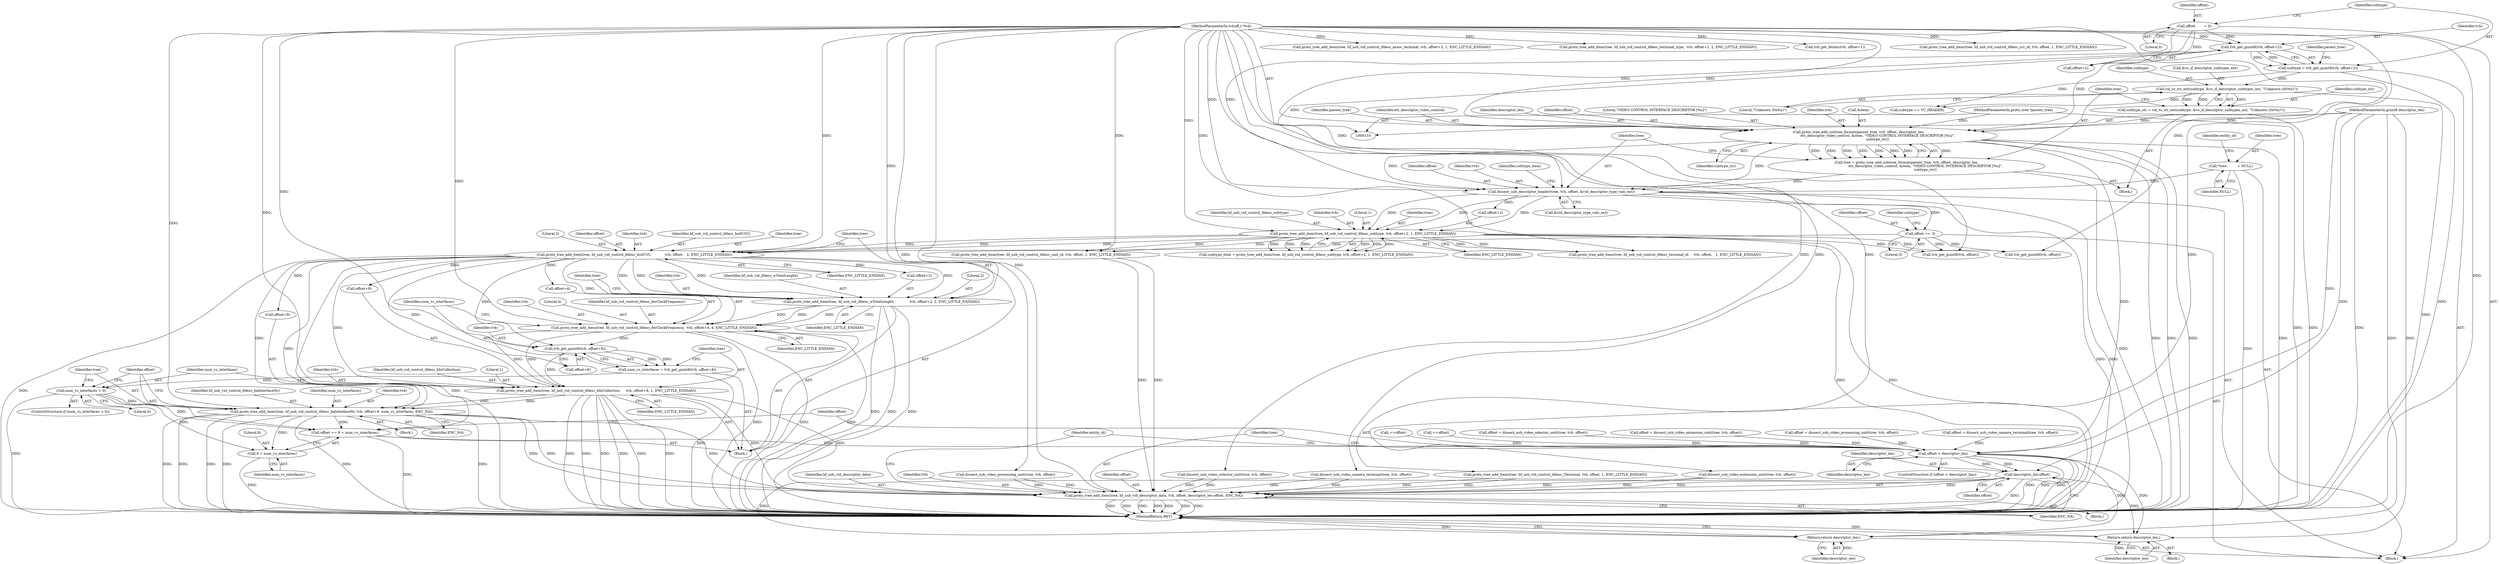 digraph "0_wireshark_2cb5985bf47bdc8bea78d28483ed224abdd33dc6_2@pointer" {
"1000213" [label="(Call,proto_tree_add_item(tree, hf_usb_vid_ifdesc_wTotalLength,              tvb, offset+2, 2, ENC_LITTLE_ENDIAN))"];
"1000206" [label="(Call,proto_tree_add_item(tree, hf_usb_vid_control_ifdesc_bcdUVC,            tvb, offset,   2, ENC_LITTLE_ENDIAN))"];
"1000188" [label="(Call,proto_tree_add_item(tree, hf_usb_vid_control_ifdesc_subtype, tvb, offset+2, 1, ENC_LITTLE_ENDIAN))"];
"1000180" [label="(Call,dissect_usb_descriptor_header(tree, tvb, offset, &vid_descriptor_type_vals_ext))"];
"1000168" [label="(Call,tree = proto_tree_add_subtree_format(parent_tree, tvb, offset, descriptor_len,\n                                   ett_descriptor_video_control, &item, \"VIDEO CONTROL INTERFACE DESCRIPTOR [%s]\",\n                                   subtype_str))"];
"1000170" [label="(Call,proto_tree_add_subtree_format(parent_tree, tvb, offset, descriptor_len,\n                                   ett_descriptor_video_control, &item, \"VIDEO CONTROL INTERFACE DESCRIPTOR [%s]\",\n                                   subtype_str))"];
"1000111" [label="(MethodParameterIn,proto_tree *parent_tree)"];
"1000152" [label="(Call,tvb_get_guint8(tvb, offset+2))"];
"1000112" [label="(MethodParameterIn,tvbuff_t *tvb)"];
"1000146" [label="(Call,offset        = 0)"];
"1000113" [label="(MethodParameterIn,guint8 descriptor_len)"];
"1000161" [label="(Call,subtype_str = val_to_str_ext(subtype, &vc_if_descriptor_subtypes_ext, \"Unknown (0x%x)\"))"];
"1000163" [label="(Call,val_to_str_ext(subtype, &vc_if_descriptor_subtypes_ext, \"Unknown (0x%x)\"))"];
"1000150" [label="(Call,subtype = tvb_get_guint8(tvb, offset+2))"];
"1000134" [label="(Call,*tree          = NULL)"];
"1000197" [label="(Call,offset += 3)"];
"1000222" [label="(Call,proto_tree_add_item(tree, hf_usb_vid_control_ifdesc_dwClockFrequency,  tvb, offset+4, 4, ENC_LITTLE_ENDIAN))"];
"1000233" [label="(Call,tvb_get_guint8(tvb, offset+8))"];
"1000231" [label="(Call,num_vs_interfaces = tvb_get_guint8(tvb, offset+8))"];
"1000248" [label="(Call,num_vs_interfaces > 0)"];
"1000252" [label="(Call,proto_tree_add_item(tree, hf_usb_vid_control_ifdesc_baInterfaceNr, tvb, offset+9, num_vs_interfaces, ENC_NA))"];
"1000261" [label="(Call,offset += 9 + num_vs_interfaces)"];
"1000438" [label="(Call,offset < descriptor_len)"];
"1000447" [label="(Call,descriptor_len-offset)"];
"1000442" [label="(Call,proto_tree_add_item(tree, hf_usb_vid_descriptor_data, tvb, offset, descriptor_len-offset, ENC_NA))"];
"1000513" [label="(Return,return descriptor_len;)"];
"1000554" [label="(Return,return descriptor_len;)"];
"1000263" [label="(Call,9 + num_vs_interfaces)"];
"1000238" [label="(Call,proto_tree_add_item(tree, hf_usb_vid_control_ifdesc_bInCollection,     tvb, offset+8, 1, ENC_LITTLE_ENDIAN))"];
"1000204" [label="(Block,)"];
"1000161" [label="(Call,subtype_str = val_to_str_ext(subtype, &vc_if_descriptor_subtypes_ext, \"Unknown (0x%x)\"))"];
"1000170" [label="(Call,proto_tree_add_subtree_format(parent_tree, tvb, offset, descriptor_len,\n                                   ett_descriptor_video_control, &item, \"VIDEO CONTROL INTERFACE DESCRIPTOR [%s]\",\n                                   subtype_str))"];
"1000191" [label="(Identifier,tvb)"];
"1000217" [label="(Call,offset+2)"];
"1000153" [label="(Identifier,tvb)"];
"1000180" [label="(Call,dissect_usb_descriptor_header(tree, tvb, offset, &vid_descriptor_type_vals_ext))"];
"1000444" [label="(Identifier,hf_usb_vid_descriptor_data)"];
"1000514" [label="(Identifier,descriptor_len)"];
"1000255" [label="(Identifier,tvb)"];
"1000198" [label="(Identifier,offset)"];
"1000176" [label="(Call,&item)"];
"1000146" [label="(Call,offset        = 0)"];
"1000337" [label="(Call,++offset)"];
"1000304" [label="(Call,proto_tree_add_item(tree, hf_usb_vid_control_ifdesc_assoc_terminal, tvb, offset+3, 1, ENC_LITTLE_ENDIAN))"];
"1000150" [label="(Call,subtype = tvb_get_guint8(tvb, offset+2))"];
"1000261" [label="(Call,offset += 9 + num_vs_interfaces)"];
"1000265" [label="(Identifier,num_vs_interfaces)"];
"1000248" [label="(Call,num_vs_interfaces > 0)"];
"1000154" [label="(Call,offset+2)"];
"1000190" [label="(Identifier,hf_usb_vid_control_ifdesc_subtype)"];
"1000181" [label="(Identifier,tree)"];
"1000151" [label="(Identifier,subtype)"];
"1000375" [label="(Call,tvb_get_guint8(tvb, offset))"];
"1000263" [label="(Call,9 + num_vs_interfaces)"];
"1000147" [label="(Identifier,offset)"];
"1000256" [label="(Call,offset+9)"];
"1000445" [label="(Identifier,tvb)"];
"1000378" [label="(Call,proto_tree_add_item(tree, hf_usb_vid_control_ifdesc_unit_id, tvb, offset, 1, ENC_LITTLE_ENDIAN))"];
"1000278" [label="(Call,tvb_get_guint8(tvb, offset))"];
"1000385" [label="(Call,++offset)"];
"1000206" [label="(Call,proto_tree_add_item(tree, hf_usb_vid_control_ifdesc_bcdUVC,            tvb, offset,   2, ENC_LITTLE_ENDIAN))"];
"1000139" [label="(Identifier,entity_id)"];
"1000406" [label="(Call,dissect_usb_video_selector_unit(tree, tvb, offset))"];
"1000213" [label="(Call,proto_tree_add_item(tree, hf_usb_vid_ifdesc_wTotalLength,              tvb, offset+2, 2, ENC_LITTLE_ENDIAN))"];
"1000238" [label="(Call,proto_tree_add_item(tree, hf_usb_vid_control_ifdesc_bInCollection,     tvb, offset+8, 1, ENC_LITTLE_ENDIAN))"];
"1000448" [label="(Identifier,descriptor_len)"];
"1000165" [label="(Call,&vc_if_descriptor_subtypes_ext)"];
"1000159" [label="(Block,)"];
"1000239" [label="(Identifier,tree)"];
"1000555" [label="(Identifier,descriptor_len)"];
"1000183" [label="(Identifier,offset)"];
"1000202" [label="(Identifier,subtype)"];
"1000251" [label="(Block,)"];
"1000443" [label="(Identifier,tree)"];
"1000453" [label="(Identifier,entity_id)"];
"1000216" [label="(Identifier,tvb)"];
"1000224" [label="(Identifier,hf_usb_vid_control_ifdesc_dwClockFrequency)"];
"1000404" [label="(Call,offset = dissect_usb_video_selector_unit(tree, tvb, offset))"];
"1000207" [label="(Identifier,tree)"];
"1000441" [label="(Block,)"];
"1000440" [label="(Identifier,descriptor_len)"];
"1000167" [label="(Literal,\"Unknown (0x%x)\")"];
"1000188" [label="(Call,proto_tree_add_item(tree, hf_usb_vid_control_ifdesc_subtype, tvb, offset+2, 1, ENC_LITTLE_ENDIAN))"];
"1000295" [label="(Call,proto_tree_add_item(tree, hf_usb_vid_control_ifdesc_terminal_type,  tvb, offset+1, 2, ENC_LITTLE_ENDIAN))"];
"1000199" [label="(Literal,3)"];
"1000192" [label="(Call,offset+2)"];
"1000226" [label="(Call,offset+4)"];
"1000264" [label="(Literal,9)"];
"1000242" [label="(Call,offset+8)"];
"1000416" [label="(Call,offset = dissect_usb_video_extension_unit(tree, tvb, offset))"];
"1000283" [label="(Call,tvb_get_letohs(tvb, offset+1))"];
"1000208" [label="(Identifier,hf_usb_vid_control_ifdesc_bcdUVC)"];
"1000171" [label="(Identifier,parent_tree)"];
"1000215" [label="(Identifier,hf_usb_vid_ifdesc_wTotalLength)"];
"1000230" [label="(Identifier,ENC_LITTLE_ENDIAN)"];
"1000175" [label="(Identifier,ett_descriptor_video_control)"];
"1000247" [label="(ControlStructure,if (num_vs_interfaces > 0))"];
"1000249" [label="(Identifier,num_vs_interfaces)"];
"1000392" [label="(Call,offset = dissect_usb_video_processing_unit(tree, tvb, offset))"];
"1000174" [label="(Identifier,descriptor_len)"];
"1000212" [label="(Identifier,ENC_LITTLE_ENDIAN)"];
"1000196" [label="(Identifier,ENC_LITTLE_ENDIAN)"];
"1000246" [label="(Identifier,ENC_LITTLE_ENDIAN)"];
"1000225" [label="(Identifier,tvb)"];
"1000439" [label="(Identifier,offset)"];
"1000442" [label="(Call,proto_tree_add_item(tree, hf_usb_vid_descriptor_data, tvb, offset, descriptor_len-offset, ENC_NA))"];
"1000195" [label="(Literal,1)"];
"1000253" [label="(Identifier,tree)"];
"1000234" [label="(Identifier,tvb)"];
"1000182" [label="(Identifier,tvb)"];
"1000223" [label="(Identifier,tree)"];
"1000351" [label="(Call,dissect_usb_video_camera_terminal(tree, tvb, offset))"];
"1000179" [label="(Identifier,subtype_str)"];
"1000513" [label="(Return,return descriptor_len;)"];
"1000250" [label="(Literal,0)"];
"1000214" [label="(Identifier,tree)"];
"1000189" [label="(Identifier,tree)"];
"1000241" [label="(Identifier,tvb)"];
"1000221" [label="(Identifier,ENC_LITTLE_ENDIAN)"];
"1000240" [label="(Identifier,hf_usb_vid_control_ifdesc_bInCollection)"];
"1000330" [label="(Call,proto_tree_add_item(tree, hf_usb_vid_control_ifdesc_iTerminal, tvb, offset, 1, ENC_LITTLE_ENDIAN))"];
"1000187" [label="(Identifier,subtype_item)"];
"1000260" [label="(Identifier,ENC_NA)"];
"1000148" [label="(Literal,0)"];
"1000211" [label="(Literal,2)"];
"1000184" [label="(Call,&vid_descriptor_type_vals_ext)"];
"1000113" [label="(MethodParameterIn,guint8 descriptor_len)"];
"1000162" [label="(Identifier,subtype_str)"];
"1000231" [label="(Call,num_vs_interfaces = tvb_get_guint8(tvb, offset+8))"];
"1000437" [label="(ControlStructure,if (offset < descriptor_len))"];
"1000288" [label="(Call,proto_tree_add_item(tree, hf_usb_vid_control_ifdesc_terminal_id,    tvb, offset,   1, ENC_LITTLE_ENDIAN))"];
"1000169" [label="(Identifier,tree)"];
"1000233" [label="(Call,tvb_get_guint8(tvb, offset+8))"];
"1000450" [label="(Identifier,ENC_NA)"];
"1000321" [label="(Call,proto_tree_add_item(tree, hf_usb_vid_control_ifdesc_src_id, tvb, offset, 1, ENC_LITTLE_ENDIAN))"];
"1000349" [label="(Call,offset = dissect_usb_video_camera_terminal(tree, tvb, offset))"];
"1000449" [label="(Identifier,offset)"];
"1000418" [label="(Call,dissect_usb_video_extension_unit(tree, tvb, offset))"];
"1000235" [label="(Call,offset+8)"];
"1000186" [label="(Call,subtype_item = proto_tree_add_item(tree, hf_usb_vid_control_ifdesc_subtype, tvb, offset+2, 1, ENC_LITTLE_ENDIAN))"];
"1000135" [label="(Identifier,tree)"];
"1000232" [label="(Identifier,num_vs_interfaces)"];
"1000438" [label="(Call,offset < descriptor_len)"];
"1000197" [label="(Call,offset += 3)"];
"1000164" [label="(Identifier,subtype)"];
"1000556" [label="(MethodReturn,RET)"];
"1000210" [label="(Identifier,offset)"];
"1000229" [label="(Literal,4)"];
"1000554" [label="(Return,return descriptor_len;)"];
"1000254" [label="(Identifier,hf_usb_vid_control_ifdesc_baInterfaceNr)"];
"1000262" [label="(Identifier,offset)"];
"1000163" [label="(Call,val_to_str_ext(subtype, &vc_if_descriptor_subtypes_ext, \"Unknown (0x%x)\"))"];
"1000201" [label="(Call,subtype == VC_HEADER)"];
"1000394" [label="(Call,dissect_usb_video_processing_unit(tree, tvb, offset))"];
"1000446" [label="(Identifier,offset)"];
"1000173" [label="(Identifier,offset)"];
"1000245" [label="(Literal,1)"];
"1000136" [label="(Identifier,NULL)"];
"1000112" [label="(MethodParameterIn,tvbuff_t *tvb)"];
"1000220" [label="(Literal,2)"];
"1000158" [label="(Identifier,parent_tree)"];
"1000152" [label="(Call,tvb_get_guint8(tvb, offset+2))"];
"1000209" [label="(Identifier,tvb)"];
"1000512" [label="(Block,)"];
"1000259" [label="(Identifier,num_vs_interfaces)"];
"1000178" [label="(Literal,\"VIDEO CONTROL INTERFACE DESCRIPTOR [%s]\")"];
"1000252" [label="(Call,proto_tree_add_item(tree, hf_usb_vid_control_ifdesc_baInterfaceNr, tvb, offset+9, num_vs_interfaces, ENC_NA))"];
"1000447" [label="(Call,descriptor_len-offset)"];
"1000134" [label="(Call,*tree          = NULL)"];
"1000116" [label="(Block,)"];
"1000168" [label="(Call,tree = proto_tree_add_subtree_format(parent_tree, tvb, offset, descriptor_len,\n                                   ett_descriptor_video_control, &item, \"VIDEO CONTROL INTERFACE DESCRIPTOR [%s]\",\n                                   subtype_str))"];
"1000111" [label="(MethodParameterIn,proto_tree *parent_tree)"];
"1000172" [label="(Identifier,tvb)"];
"1000222" [label="(Call,proto_tree_add_item(tree, hf_usb_vid_control_ifdesc_dwClockFrequency,  tvb, offset+4, 4, ENC_LITTLE_ENDIAN))"];
"1000213" -> "1000204"  [label="AST: "];
"1000213" -> "1000221"  [label="CFG: "];
"1000214" -> "1000213"  [label="AST: "];
"1000215" -> "1000213"  [label="AST: "];
"1000216" -> "1000213"  [label="AST: "];
"1000217" -> "1000213"  [label="AST: "];
"1000220" -> "1000213"  [label="AST: "];
"1000221" -> "1000213"  [label="AST: "];
"1000223" -> "1000213"  [label="CFG: "];
"1000213" -> "1000556"  [label="DDG: "];
"1000213" -> "1000556"  [label="DDG: "];
"1000213" -> "1000556"  [label="DDG: "];
"1000206" -> "1000213"  [label="DDG: "];
"1000206" -> "1000213"  [label="DDG: "];
"1000206" -> "1000213"  [label="DDG: "];
"1000206" -> "1000213"  [label="DDG: "];
"1000112" -> "1000213"  [label="DDG: "];
"1000213" -> "1000222"  [label="DDG: "];
"1000213" -> "1000222"  [label="DDG: "];
"1000213" -> "1000222"  [label="DDG: "];
"1000206" -> "1000204"  [label="AST: "];
"1000206" -> "1000212"  [label="CFG: "];
"1000207" -> "1000206"  [label="AST: "];
"1000208" -> "1000206"  [label="AST: "];
"1000209" -> "1000206"  [label="AST: "];
"1000210" -> "1000206"  [label="AST: "];
"1000211" -> "1000206"  [label="AST: "];
"1000212" -> "1000206"  [label="AST: "];
"1000214" -> "1000206"  [label="CFG: "];
"1000206" -> "1000556"  [label="DDG: "];
"1000206" -> "1000556"  [label="DDG: "];
"1000188" -> "1000206"  [label="DDG: "];
"1000188" -> "1000206"  [label="DDG: "];
"1000188" -> "1000206"  [label="DDG: "];
"1000112" -> "1000206"  [label="DDG: "];
"1000197" -> "1000206"  [label="DDG: "];
"1000206" -> "1000217"  [label="DDG: "];
"1000206" -> "1000222"  [label="DDG: "];
"1000206" -> "1000226"  [label="DDG: "];
"1000206" -> "1000233"  [label="DDG: "];
"1000206" -> "1000235"  [label="DDG: "];
"1000206" -> "1000238"  [label="DDG: "];
"1000206" -> "1000242"  [label="DDG: "];
"1000206" -> "1000252"  [label="DDG: "];
"1000206" -> "1000256"  [label="DDG: "];
"1000206" -> "1000261"  [label="DDG: "];
"1000188" -> "1000186"  [label="AST: "];
"1000188" -> "1000196"  [label="CFG: "];
"1000189" -> "1000188"  [label="AST: "];
"1000190" -> "1000188"  [label="AST: "];
"1000191" -> "1000188"  [label="AST: "];
"1000192" -> "1000188"  [label="AST: "];
"1000195" -> "1000188"  [label="AST: "];
"1000196" -> "1000188"  [label="AST: "];
"1000186" -> "1000188"  [label="CFG: "];
"1000188" -> "1000556"  [label="DDG: "];
"1000188" -> "1000556"  [label="DDG: "];
"1000188" -> "1000186"  [label="DDG: "];
"1000188" -> "1000186"  [label="DDG: "];
"1000188" -> "1000186"  [label="DDG: "];
"1000188" -> "1000186"  [label="DDG: "];
"1000188" -> "1000186"  [label="DDG: "];
"1000188" -> "1000186"  [label="DDG: "];
"1000180" -> "1000188"  [label="DDG: "];
"1000180" -> "1000188"  [label="DDG: "];
"1000180" -> "1000188"  [label="DDG: "];
"1000112" -> "1000188"  [label="DDG: "];
"1000188" -> "1000278"  [label="DDG: "];
"1000188" -> "1000288"  [label="DDG: "];
"1000188" -> "1000288"  [label="DDG: "];
"1000188" -> "1000375"  [label="DDG: "];
"1000188" -> "1000378"  [label="DDG: "];
"1000188" -> "1000378"  [label="DDG: "];
"1000180" -> "1000116"  [label="AST: "];
"1000180" -> "1000184"  [label="CFG: "];
"1000181" -> "1000180"  [label="AST: "];
"1000182" -> "1000180"  [label="AST: "];
"1000183" -> "1000180"  [label="AST: "];
"1000184" -> "1000180"  [label="AST: "];
"1000187" -> "1000180"  [label="CFG: "];
"1000180" -> "1000556"  [label="DDG: "];
"1000180" -> "1000556"  [label="DDG: "];
"1000168" -> "1000180"  [label="DDG: "];
"1000134" -> "1000180"  [label="DDG: "];
"1000170" -> "1000180"  [label="DDG: "];
"1000170" -> "1000180"  [label="DDG: "];
"1000152" -> "1000180"  [label="DDG: "];
"1000112" -> "1000180"  [label="DDG: "];
"1000146" -> "1000180"  [label="DDG: "];
"1000180" -> "1000192"  [label="DDG: "];
"1000180" -> "1000197"  [label="DDG: "];
"1000168" -> "1000159"  [label="AST: "];
"1000168" -> "1000170"  [label="CFG: "];
"1000169" -> "1000168"  [label="AST: "];
"1000170" -> "1000168"  [label="AST: "];
"1000181" -> "1000168"  [label="CFG: "];
"1000168" -> "1000556"  [label="DDG: "];
"1000170" -> "1000168"  [label="DDG: "];
"1000170" -> "1000168"  [label="DDG: "];
"1000170" -> "1000168"  [label="DDG: "];
"1000170" -> "1000168"  [label="DDG: "];
"1000170" -> "1000168"  [label="DDG: "];
"1000170" -> "1000168"  [label="DDG: "];
"1000170" -> "1000168"  [label="DDG: "];
"1000170" -> "1000168"  [label="DDG: "];
"1000170" -> "1000179"  [label="CFG: "];
"1000171" -> "1000170"  [label="AST: "];
"1000172" -> "1000170"  [label="AST: "];
"1000173" -> "1000170"  [label="AST: "];
"1000174" -> "1000170"  [label="AST: "];
"1000175" -> "1000170"  [label="AST: "];
"1000176" -> "1000170"  [label="AST: "];
"1000178" -> "1000170"  [label="AST: "];
"1000179" -> "1000170"  [label="AST: "];
"1000170" -> "1000556"  [label="DDG: "];
"1000170" -> "1000556"  [label="DDG: "];
"1000170" -> "1000556"  [label="DDG: "];
"1000170" -> "1000556"  [label="DDG: "];
"1000111" -> "1000170"  [label="DDG: "];
"1000152" -> "1000170"  [label="DDG: "];
"1000112" -> "1000170"  [label="DDG: "];
"1000146" -> "1000170"  [label="DDG: "];
"1000113" -> "1000170"  [label="DDG: "];
"1000161" -> "1000170"  [label="DDG: "];
"1000170" -> "1000438"  [label="DDG: "];
"1000111" -> "1000110"  [label="AST: "];
"1000111" -> "1000556"  [label="DDG: "];
"1000152" -> "1000150"  [label="AST: "];
"1000152" -> "1000154"  [label="CFG: "];
"1000153" -> "1000152"  [label="AST: "];
"1000154" -> "1000152"  [label="AST: "];
"1000150" -> "1000152"  [label="CFG: "];
"1000152" -> "1000150"  [label="DDG: "];
"1000152" -> "1000150"  [label="DDG: "];
"1000112" -> "1000152"  [label="DDG: "];
"1000146" -> "1000152"  [label="DDG: "];
"1000112" -> "1000110"  [label="AST: "];
"1000112" -> "1000556"  [label="DDG: "];
"1000112" -> "1000222"  [label="DDG: "];
"1000112" -> "1000233"  [label="DDG: "];
"1000112" -> "1000238"  [label="DDG: "];
"1000112" -> "1000252"  [label="DDG: "];
"1000112" -> "1000278"  [label="DDG: "];
"1000112" -> "1000283"  [label="DDG: "];
"1000112" -> "1000288"  [label="DDG: "];
"1000112" -> "1000295"  [label="DDG: "];
"1000112" -> "1000304"  [label="DDG: "];
"1000112" -> "1000321"  [label="DDG: "];
"1000112" -> "1000330"  [label="DDG: "];
"1000112" -> "1000351"  [label="DDG: "];
"1000112" -> "1000375"  [label="DDG: "];
"1000112" -> "1000378"  [label="DDG: "];
"1000112" -> "1000394"  [label="DDG: "];
"1000112" -> "1000406"  [label="DDG: "];
"1000112" -> "1000418"  [label="DDG: "];
"1000112" -> "1000442"  [label="DDG: "];
"1000146" -> "1000116"  [label="AST: "];
"1000146" -> "1000148"  [label="CFG: "];
"1000147" -> "1000146"  [label="AST: "];
"1000148" -> "1000146"  [label="AST: "];
"1000151" -> "1000146"  [label="CFG: "];
"1000146" -> "1000154"  [label="DDG: "];
"1000113" -> "1000110"  [label="AST: "];
"1000113" -> "1000556"  [label="DDG: "];
"1000113" -> "1000438"  [label="DDG: "];
"1000113" -> "1000447"  [label="DDG: "];
"1000113" -> "1000513"  [label="DDG: "];
"1000113" -> "1000554"  [label="DDG: "];
"1000161" -> "1000159"  [label="AST: "];
"1000161" -> "1000163"  [label="CFG: "];
"1000162" -> "1000161"  [label="AST: "];
"1000163" -> "1000161"  [label="AST: "];
"1000169" -> "1000161"  [label="CFG: "];
"1000161" -> "1000556"  [label="DDG: "];
"1000163" -> "1000161"  [label="DDG: "];
"1000163" -> "1000161"  [label="DDG: "];
"1000163" -> "1000161"  [label="DDG: "];
"1000163" -> "1000167"  [label="CFG: "];
"1000164" -> "1000163"  [label="AST: "];
"1000165" -> "1000163"  [label="AST: "];
"1000167" -> "1000163"  [label="AST: "];
"1000163" -> "1000556"  [label="DDG: "];
"1000150" -> "1000163"  [label="DDG: "];
"1000163" -> "1000201"  [label="DDG: "];
"1000150" -> "1000116"  [label="AST: "];
"1000151" -> "1000150"  [label="AST: "];
"1000158" -> "1000150"  [label="CFG: "];
"1000150" -> "1000556"  [label="DDG: "];
"1000150" -> "1000201"  [label="DDG: "];
"1000134" -> "1000116"  [label="AST: "];
"1000134" -> "1000136"  [label="CFG: "];
"1000135" -> "1000134"  [label="AST: "];
"1000136" -> "1000134"  [label="AST: "];
"1000139" -> "1000134"  [label="CFG: "];
"1000134" -> "1000556"  [label="DDG: "];
"1000197" -> "1000116"  [label="AST: "];
"1000197" -> "1000199"  [label="CFG: "];
"1000198" -> "1000197"  [label="AST: "];
"1000199" -> "1000197"  [label="AST: "];
"1000202" -> "1000197"  [label="CFG: "];
"1000197" -> "1000278"  [label="DDG: "];
"1000197" -> "1000375"  [label="DDG: "];
"1000222" -> "1000204"  [label="AST: "];
"1000222" -> "1000230"  [label="CFG: "];
"1000223" -> "1000222"  [label="AST: "];
"1000224" -> "1000222"  [label="AST: "];
"1000225" -> "1000222"  [label="AST: "];
"1000226" -> "1000222"  [label="AST: "];
"1000229" -> "1000222"  [label="AST: "];
"1000230" -> "1000222"  [label="AST: "];
"1000232" -> "1000222"  [label="CFG: "];
"1000222" -> "1000556"  [label="DDG: "];
"1000222" -> "1000556"  [label="DDG: "];
"1000222" -> "1000556"  [label="DDG: "];
"1000222" -> "1000233"  [label="DDG: "];
"1000222" -> "1000238"  [label="DDG: "];
"1000222" -> "1000238"  [label="DDG: "];
"1000233" -> "1000231"  [label="AST: "];
"1000233" -> "1000235"  [label="CFG: "];
"1000234" -> "1000233"  [label="AST: "];
"1000235" -> "1000233"  [label="AST: "];
"1000231" -> "1000233"  [label="CFG: "];
"1000233" -> "1000231"  [label="DDG: "];
"1000233" -> "1000231"  [label="DDG: "];
"1000233" -> "1000238"  [label="DDG: "];
"1000231" -> "1000204"  [label="AST: "];
"1000232" -> "1000231"  [label="AST: "];
"1000239" -> "1000231"  [label="CFG: "];
"1000231" -> "1000556"  [label="DDG: "];
"1000231" -> "1000248"  [label="DDG: "];
"1000248" -> "1000247"  [label="AST: "];
"1000248" -> "1000250"  [label="CFG: "];
"1000249" -> "1000248"  [label="AST: "];
"1000250" -> "1000248"  [label="AST: "];
"1000253" -> "1000248"  [label="CFG: "];
"1000262" -> "1000248"  [label="CFG: "];
"1000248" -> "1000556"  [label="DDG: "];
"1000248" -> "1000252"  [label="DDG: "];
"1000248" -> "1000261"  [label="DDG: "];
"1000248" -> "1000263"  [label="DDG: "];
"1000252" -> "1000251"  [label="AST: "];
"1000252" -> "1000260"  [label="CFG: "];
"1000253" -> "1000252"  [label="AST: "];
"1000254" -> "1000252"  [label="AST: "];
"1000255" -> "1000252"  [label="AST: "];
"1000256" -> "1000252"  [label="AST: "];
"1000259" -> "1000252"  [label="AST: "];
"1000260" -> "1000252"  [label="AST: "];
"1000262" -> "1000252"  [label="CFG: "];
"1000252" -> "1000556"  [label="DDG: "];
"1000252" -> "1000556"  [label="DDG: "];
"1000252" -> "1000556"  [label="DDG: "];
"1000252" -> "1000556"  [label="DDG: "];
"1000252" -> "1000556"  [label="DDG: "];
"1000252" -> "1000556"  [label="DDG: "];
"1000238" -> "1000252"  [label="DDG: "];
"1000238" -> "1000252"  [label="DDG: "];
"1000252" -> "1000261"  [label="DDG: "];
"1000252" -> "1000263"  [label="DDG: "];
"1000252" -> "1000442"  [label="DDG: "];
"1000252" -> "1000442"  [label="DDG: "];
"1000252" -> "1000442"  [label="DDG: "];
"1000261" -> "1000204"  [label="AST: "];
"1000261" -> "1000263"  [label="CFG: "];
"1000262" -> "1000261"  [label="AST: "];
"1000263" -> "1000261"  [label="AST: "];
"1000439" -> "1000261"  [label="CFG: "];
"1000261" -> "1000556"  [label="DDG: "];
"1000261" -> "1000438"  [label="DDG: "];
"1000438" -> "1000437"  [label="AST: "];
"1000438" -> "1000440"  [label="CFG: "];
"1000439" -> "1000438"  [label="AST: "];
"1000440" -> "1000438"  [label="AST: "];
"1000443" -> "1000438"  [label="CFG: "];
"1000453" -> "1000438"  [label="CFG: "];
"1000438" -> "1000556"  [label="DDG: "];
"1000438" -> "1000556"  [label="DDG: "];
"1000438" -> "1000556"  [label="DDG: "];
"1000404" -> "1000438"  [label="DDG: "];
"1000392" -> "1000438"  [label="DDG: "];
"1000337" -> "1000438"  [label="DDG: "];
"1000349" -> "1000438"  [label="DDG: "];
"1000416" -> "1000438"  [label="DDG: "];
"1000385" -> "1000438"  [label="DDG: "];
"1000438" -> "1000447"  [label="DDG: "];
"1000438" -> "1000447"  [label="DDG: "];
"1000438" -> "1000513"  [label="DDG: "];
"1000438" -> "1000554"  [label="DDG: "];
"1000447" -> "1000442"  [label="AST: "];
"1000447" -> "1000449"  [label="CFG: "];
"1000448" -> "1000447"  [label="AST: "];
"1000449" -> "1000447"  [label="AST: "];
"1000450" -> "1000447"  [label="CFG: "];
"1000447" -> "1000556"  [label="DDG: "];
"1000447" -> "1000442"  [label="DDG: "];
"1000447" -> "1000442"  [label="DDG: "];
"1000447" -> "1000513"  [label="DDG: "];
"1000447" -> "1000554"  [label="DDG: "];
"1000442" -> "1000441"  [label="AST: "];
"1000442" -> "1000450"  [label="CFG: "];
"1000443" -> "1000442"  [label="AST: "];
"1000444" -> "1000442"  [label="AST: "];
"1000445" -> "1000442"  [label="AST: "];
"1000446" -> "1000442"  [label="AST: "];
"1000450" -> "1000442"  [label="AST: "];
"1000453" -> "1000442"  [label="CFG: "];
"1000442" -> "1000556"  [label="DDG: "];
"1000442" -> "1000556"  [label="DDG: "];
"1000442" -> "1000556"  [label="DDG: "];
"1000442" -> "1000556"  [label="DDG: "];
"1000442" -> "1000556"  [label="DDG: "];
"1000442" -> "1000556"  [label="DDG: "];
"1000442" -> "1000556"  [label="DDG: "];
"1000330" -> "1000442"  [label="DDG: "];
"1000330" -> "1000442"  [label="DDG: "];
"1000238" -> "1000442"  [label="DDG: "];
"1000238" -> "1000442"  [label="DDG: "];
"1000406" -> "1000442"  [label="DDG: "];
"1000406" -> "1000442"  [label="DDG: "];
"1000378" -> "1000442"  [label="DDG: "];
"1000378" -> "1000442"  [label="DDG: "];
"1000351" -> "1000442"  [label="DDG: "];
"1000351" -> "1000442"  [label="DDG: "];
"1000418" -> "1000442"  [label="DDG: "];
"1000418" -> "1000442"  [label="DDG: "];
"1000394" -> "1000442"  [label="DDG: "];
"1000394" -> "1000442"  [label="DDG: "];
"1000513" -> "1000512"  [label="AST: "];
"1000513" -> "1000514"  [label="CFG: "];
"1000514" -> "1000513"  [label="AST: "];
"1000556" -> "1000513"  [label="CFG: "];
"1000513" -> "1000556"  [label="DDG: "];
"1000514" -> "1000513"  [label="DDG: "];
"1000554" -> "1000116"  [label="AST: "];
"1000554" -> "1000555"  [label="CFG: "];
"1000555" -> "1000554"  [label="AST: "];
"1000556" -> "1000554"  [label="CFG: "];
"1000554" -> "1000556"  [label="DDG: "];
"1000555" -> "1000554"  [label="DDG: "];
"1000263" -> "1000265"  [label="CFG: "];
"1000264" -> "1000263"  [label="AST: "];
"1000265" -> "1000263"  [label="AST: "];
"1000263" -> "1000556"  [label="DDG: "];
"1000238" -> "1000204"  [label="AST: "];
"1000238" -> "1000246"  [label="CFG: "];
"1000239" -> "1000238"  [label="AST: "];
"1000240" -> "1000238"  [label="AST: "];
"1000241" -> "1000238"  [label="AST: "];
"1000242" -> "1000238"  [label="AST: "];
"1000245" -> "1000238"  [label="AST: "];
"1000246" -> "1000238"  [label="AST: "];
"1000249" -> "1000238"  [label="CFG: "];
"1000238" -> "1000556"  [label="DDG: "];
"1000238" -> "1000556"  [label="DDG: "];
"1000238" -> "1000556"  [label="DDG: "];
"1000238" -> "1000556"  [label="DDG: "];
"1000238" -> "1000556"  [label="DDG: "];
"1000238" -> "1000556"  [label="DDG: "];
}
